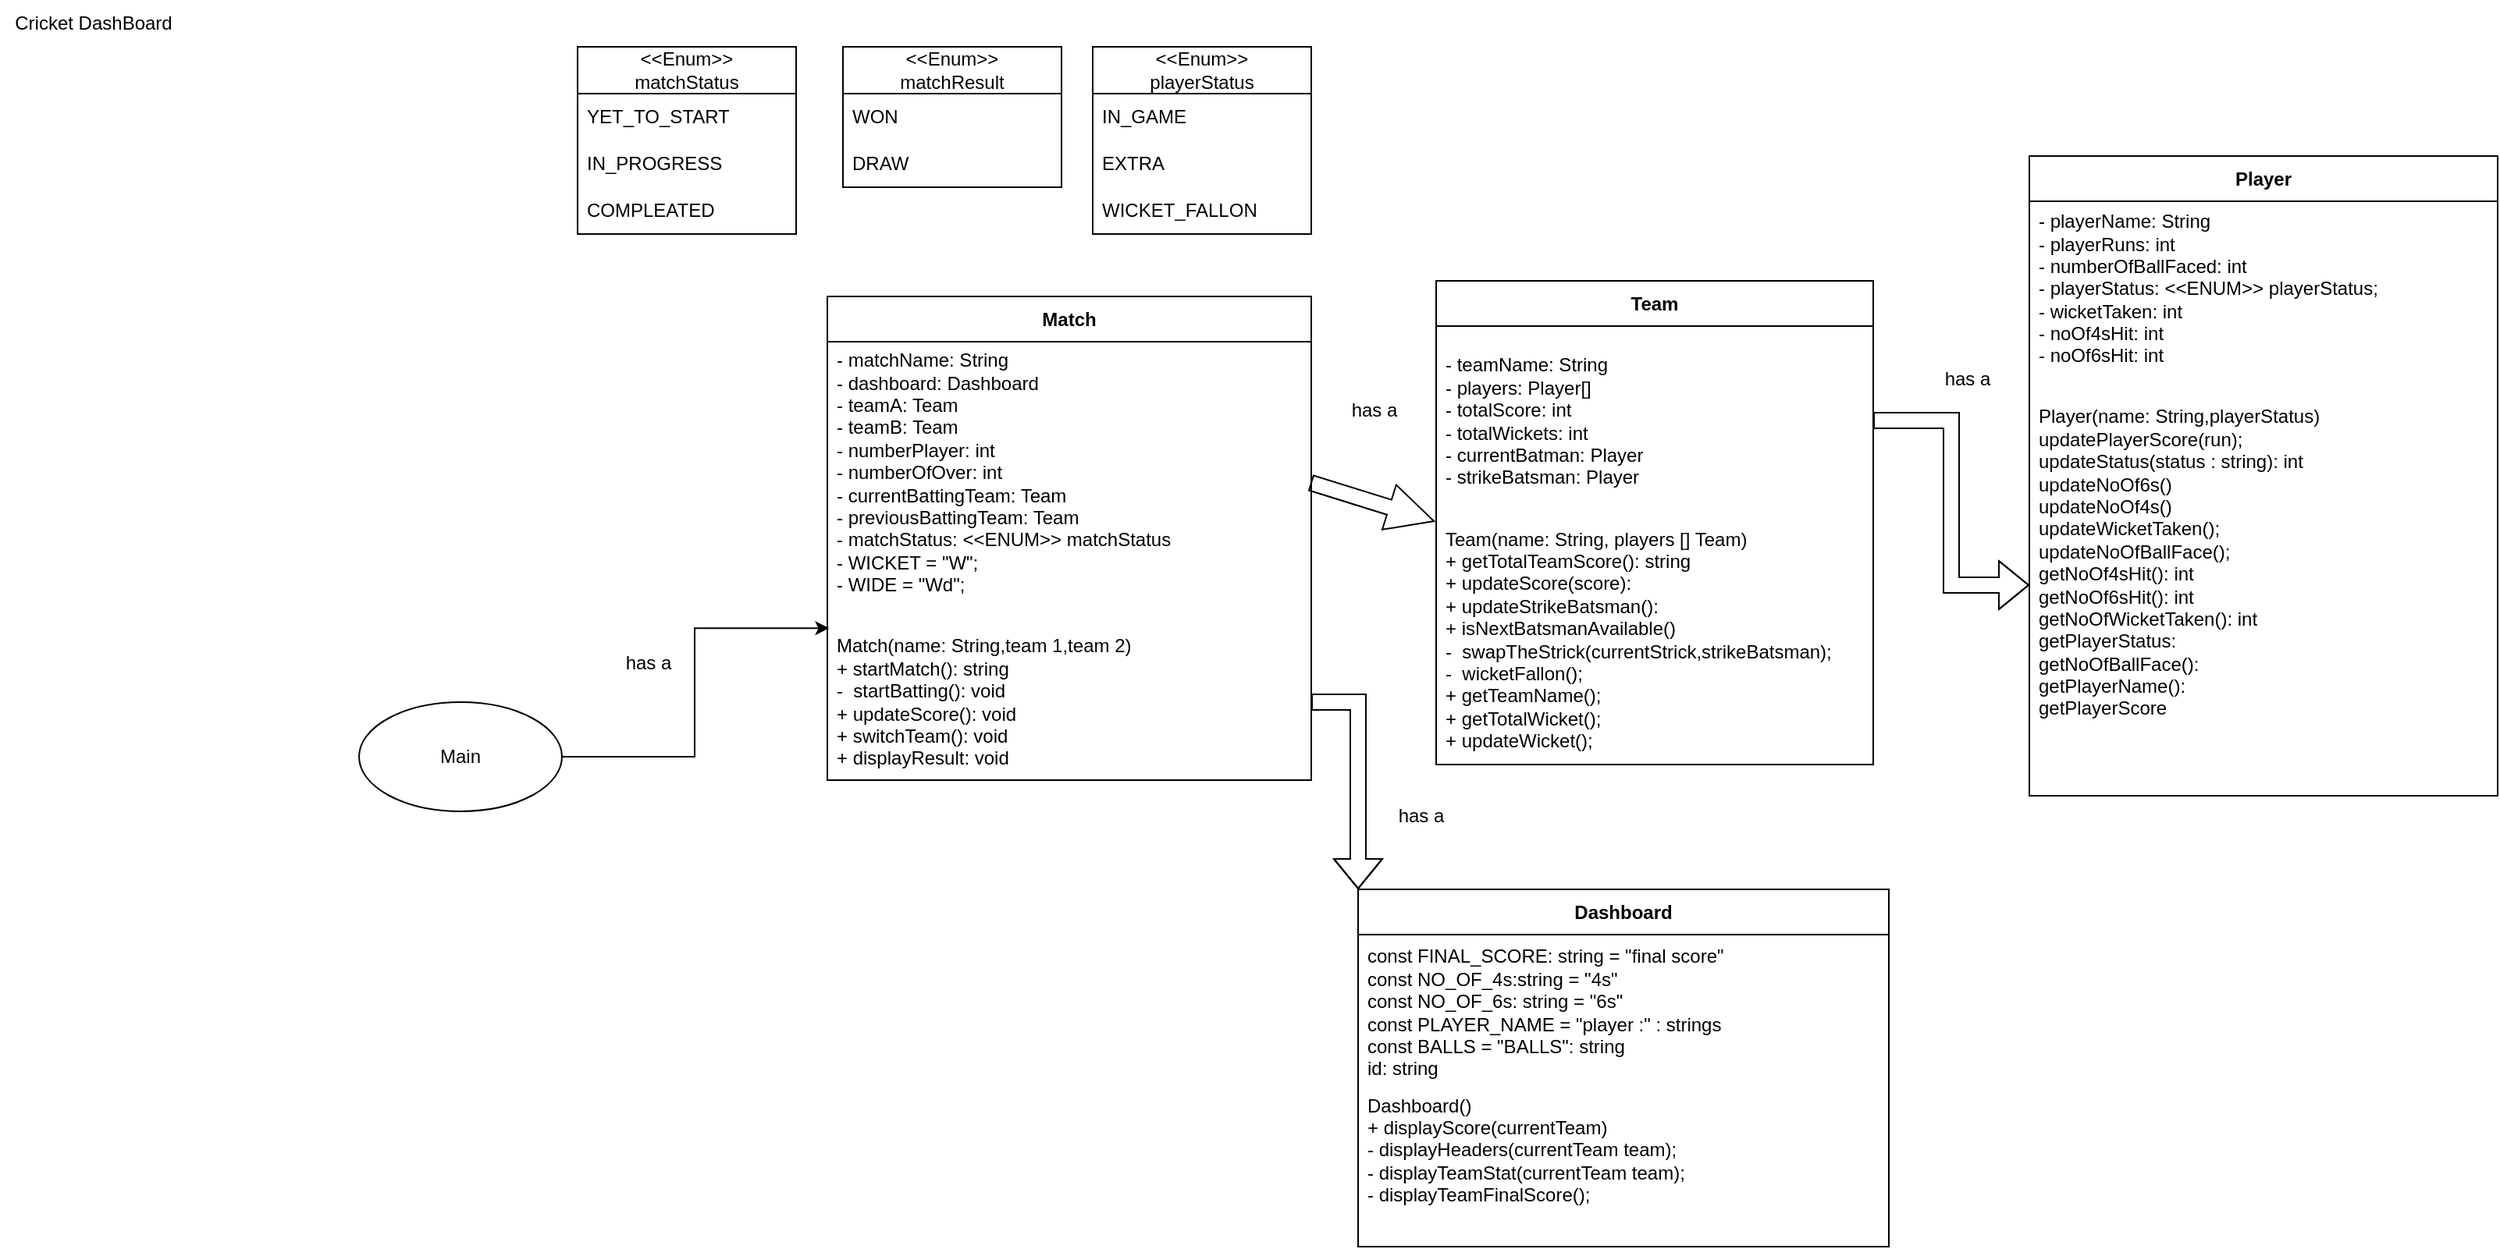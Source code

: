 <mxfile version="23.1.1" type="github">
  <diagram name="Page-1" id="57v3BACR69djvuSTHHto">
    <mxGraphModel dx="1908" dy="1082" grid="1" gridSize="10" guides="1" tooltips="1" connect="1" arrows="1" fold="1" page="1" pageScale="1" pageWidth="850" pageHeight="1100" math="0" shadow="0">
      <root>
        <mxCell id="0" />
        <mxCell id="1" parent="0" />
        <mxCell id="Vpk79EZBwUhoFVZkjS05-1" value="Cricket DashBoard" style="text;html=1;strokeColor=none;fillColor=none;align=center;verticalAlign=middle;whiteSpace=wrap;rounded=0;" parent="1" vertex="1">
          <mxGeometry x="10" y="10" width="120" height="30" as="geometry" />
        </mxCell>
        <mxCell id="Vpk79EZBwUhoFVZkjS05-2" value="&lt;div&gt;&amp;lt;&amp;lt;Enum&amp;gt;&amp;gt;&lt;/div&gt;&lt;div&gt;matchStatus&lt;br&gt;&lt;/div&gt;" style="swimlane;fontStyle=0;childLayout=stackLayout;horizontal=1;startSize=30;horizontalStack=0;resizeParent=1;resizeParentMax=0;resizeLast=0;collapsible=1;marginBottom=0;whiteSpace=wrap;html=1;" parent="1" vertex="1">
          <mxGeometry x="380" y="40" width="140" height="120" as="geometry" />
        </mxCell>
        <mxCell id="Vpk79EZBwUhoFVZkjS05-3" value="YET_TO_START" style="text;strokeColor=none;fillColor=none;align=left;verticalAlign=middle;spacingLeft=4;spacingRight=4;overflow=hidden;points=[[0,0.5],[1,0.5]];portConstraint=eastwest;rotatable=0;whiteSpace=wrap;html=1;" parent="Vpk79EZBwUhoFVZkjS05-2" vertex="1">
          <mxGeometry y="30" width="140" height="30" as="geometry" />
        </mxCell>
        <mxCell id="Vpk79EZBwUhoFVZkjS05-4" value="IN_PROGRESS" style="text;strokeColor=none;fillColor=none;align=left;verticalAlign=middle;spacingLeft=4;spacingRight=4;overflow=hidden;points=[[0,0.5],[1,0.5]];portConstraint=eastwest;rotatable=0;whiteSpace=wrap;html=1;" parent="Vpk79EZBwUhoFVZkjS05-2" vertex="1">
          <mxGeometry y="60" width="140" height="30" as="geometry" />
        </mxCell>
        <mxCell id="Vpk79EZBwUhoFVZkjS05-5" value="COMPLEATED" style="text;strokeColor=none;fillColor=none;align=left;verticalAlign=middle;spacingLeft=4;spacingRight=4;overflow=hidden;points=[[0,0.5],[1,0.5]];portConstraint=eastwest;rotatable=0;whiteSpace=wrap;html=1;" parent="Vpk79EZBwUhoFVZkjS05-2" vertex="1">
          <mxGeometry y="90" width="140" height="30" as="geometry" />
        </mxCell>
        <mxCell id="Vpk79EZBwUhoFVZkjS05-6" value="&lt;div&gt;&amp;lt;&amp;lt;Enum&amp;gt;&amp;gt;&lt;/div&gt;&lt;div&gt;matchResult&lt;br&gt;&lt;/div&gt;" style="swimlane;fontStyle=0;childLayout=stackLayout;horizontal=1;startSize=30;horizontalStack=0;resizeParent=1;resizeParentMax=0;resizeLast=0;collapsible=1;marginBottom=0;whiteSpace=wrap;html=1;" parent="1" vertex="1">
          <mxGeometry x="550" y="40" width="140" height="90" as="geometry" />
        </mxCell>
        <mxCell id="Vpk79EZBwUhoFVZkjS05-7" value="WON" style="text;strokeColor=none;fillColor=none;align=left;verticalAlign=middle;spacingLeft=4;spacingRight=4;overflow=hidden;points=[[0,0.5],[1,0.5]];portConstraint=eastwest;rotatable=0;whiteSpace=wrap;html=1;" parent="Vpk79EZBwUhoFVZkjS05-6" vertex="1">
          <mxGeometry y="30" width="140" height="30" as="geometry" />
        </mxCell>
        <mxCell id="Vpk79EZBwUhoFVZkjS05-8" value="&lt;div&gt;DRAW&lt;/div&gt;" style="text;strokeColor=none;fillColor=none;align=left;verticalAlign=middle;spacingLeft=4;spacingRight=4;overflow=hidden;points=[[0,0.5],[1,0.5]];portConstraint=eastwest;rotatable=0;whiteSpace=wrap;html=1;" parent="Vpk79EZBwUhoFVZkjS05-6" vertex="1">
          <mxGeometry y="60" width="140" height="30" as="geometry" />
        </mxCell>
        <mxCell id="Vpk79EZBwUhoFVZkjS05-11" value="Main" style="ellipse;html=1;whiteSpace=wrap;" parent="1" vertex="1">
          <mxGeometry x="240" y="460" width="130" height="70" as="geometry" />
        </mxCell>
        <mxCell id="Vpk79EZBwUhoFVZkjS05-12" value="Match" style="swimlane;fontStyle=1;align=center;verticalAlign=middle;childLayout=stackLayout;horizontal=1;startSize=29;horizontalStack=0;resizeParent=1;resizeParentMax=0;resizeLast=0;collapsible=0;marginBottom=0;html=1;whiteSpace=wrap;" parent="1" vertex="1">
          <mxGeometry x="540" y="200" width="310" height="310" as="geometry" />
        </mxCell>
        <mxCell id="Vpk79EZBwUhoFVZkjS05-13" value="&lt;div align=&quot;left&quot;&gt;&lt;div&gt;- matchName: String&lt;/div&gt;&lt;div&gt;- dashboard: Dashboard&lt;br&gt;&lt;/div&gt;- teamA: Team&lt;br&gt;- teamB: Team&lt;/div&gt;&lt;div align=&quot;left&quot;&gt;- numberPlayer: int&lt;/div&gt;&lt;div align=&quot;left&quot;&gt;- numberOfOver: int&lt;/div&gt;&lt;div align=&quot;left&quot;&gt;- currentBattingTeam: Team&lt;/div&gt;&lt;div align=&quot;left&quot;&gt;- previousBattingTeam: Team&lt;/div&gt;&lt;div align=&quot;left&quot;&gt;- matchStatus: &amp;lt;&amp;lt;ENUM&amp;gt;&amp;gt; matchStatus &lt;br&gt;&lt;/div&gt;&lt;div align=&quot;left&quot;&gt;- WICKET = &quot;W&quot;;&lt;br&gt;- WIDE = &quot;Wd&quot;;&lt;br&gt;&lt;br&gt;&lt;/div&gt;" style="text;html=1;strokeColor=none;fillColor=none;align=left;verticalAlign=middle;spacingLeft=4;spacingRight=4;overflow=hidden;rotatable=0;points=[[0,0.5],[1,0.5]];portConstraint=eastwest;whiteSpace=wrap;" parent="Vpk79EZBwUhoFVZkjS05-12" vertex="1">
          <mxGeometry y="29" width="310" height="181" as="geometry" />
        </mxCell>
        <mxCell id="Vpk79EZBwUhoFVZkjS05-14" value="&lt;div&gt;Match(name: String,team 1,team 2)&lt;/div&gt;&lt;div&gt;+ startMatch(): string&lt;/div&gt;&lt;div&gt;-&amp;nbsp; startBatting(): void&lt;br&gt;&lt;/div&gt;&lt;div&gt;+ updateScore(): void&lt;/div&gt;&lt;div&gt;+ switchTeam(): void&lt;/div&gt;&lt;div&gt;+ displayResult: void&lt;br&gt;&lt;/div&gt;" style="text;html=1;strokeColor=none;fillColor=none;align=left;verticalAlign=middle;spacingLeft=4;spacingRight=4;overflow=hidden;rotatable=0;points=[[0,0.5],[1,0.5]];portConstraint=eastwest;whiteSpace=wrap;" parent="Vpk79EZBwUhoFVZkjS05-12" vertex="1">
          <mxGeometry y="210" width="310" height="100" as="geometry" />
        </mxCell>
        <mxCell id="Vpk79EZBwUhoFVZkjS05-16" value="Team" style="swimlane;fontStyle=1;align=center;verticalAlign=middle;childLayout=stackLayout;horizontal=1;startSize=29;horizontalStack=0;resizeParent=1;resizeParentMax=0;resizeLast=0;collapsible=0;marginBottom=0;html=1;whiteSpace=wrap;" parent="1" vertex="1">
          <mxGeometry x="930" y="190" width="280" height="310" as="geometry" />
        </mxCell>
        <mxCell id="Vpk79EZBwUhoFVZkjS05-17" value="&lt;div align=&quot;left&quot;&gt;&lt;div&gt;- teamName: String &lt;br&gt;&lt;/div&gt;- players: Player[]&lt;/div&gt;&lt;div align=&quot;left&quot;&gt;- totalScore: int&lt;/div&gt;&lt;div align=&quot;left&quot;&gt;- totalWickets: int&lt;/div&gt;&lt;div align=&quot;left&quot;&gt;- currentBatman: Player&lt;/div&gt;&lt;div align=&quot;left&quot;&gt;- strikeBatsman: Player &lt;br&gt;&lt;/div&gt;" style="text;html=1;strokeColor=none;fillColor=none;align=left;verticalAlign=middle;spacingLeft=4;spacingRight=4;overflow=hidden;rotatable=0;points=[[0,0.5],[1,0.5]];portConstraint=eastwest;whiteSpace=wrap;" parent="Vpk79EZBwUhoFVZkjS05-16" vertex="1">
          <mxGeometry y="29" width="280" height="121" as="geometry" />
        </mxCell>
        <mxCell id="Vpk79EZBwUhoFVZkjS05-18" value="&lt;div&gt;Team(name: String, players [] Team)&lt;/div&gt;&lt;div&gt;+ getTotalTeamScore(): string&lt;br&gt;&lt;/div&gt;&lt;div&gt;+ updateScore(score):&lt;/div&gt;&lt;div&gt;+ updateStrikeBatsman():&lt;/div&gt;&lt;div&gt;+ isNextBatsmanAvailable()&lt;br&gt;&lt;/div&gt;&lt;div&gt;-&amp;nbsp; swapTheStrick(currentStrick,strikeBatsman);&lt;/div&gt;&lt;div&gt;-&amp;nbsp; wicketFallon();&lt;/div&gt;&lt;div&gt;+ getTeamName();&lt;/div&gt;&lt;div&gt;+ getTotalWicket();&lt;/div&gt;&lt;div&gt;+ updateWicket();&lt;br&gt;&lt;/div&gt;" style="text;html=1;strokeColor=none;fillColor=none;align=left;verticalAlign=middle;spacingLeft=4;spacingRight=4;overflow=hidden;rotatable=0;points=[[0,0.5],[1,0.5]];portConstraint=eastwest;whiteSpace=wrap;" parent="Vpk79EZBwUhoFVZkjS05-16" vertex="1">
          <mxGeometry y="150" width="280" height="160" as="geometry" />
        </mxCell>
        <mxCell id="Vpk79EZBwUhoFVZkjS05-20" value="Player" style="swimlane;fontStyle=1;align=center;verticalAlign=middle;childLayout=stackLayout;horizontal=1;startSize=29;horizontalStack=0;resizeParent=1;resizeParentMax=0;resizeLast=0;collapsible=0;marginBottom=0;html=1;whiteSpace=wrap;" parent="1" vertex="1">
          <mxGeometry x="1310" y="110" width="300" height="410" as="geometry" />
        </mxCell>
        <mxCell id="Vpk79EZBwUhoFVZkjS05-21" value="&lt;div align=&quot;left&quot;&gt;&lt;div&gt;- playerName: String &lt;br&gt;&lt;/div&gt;- playerRuns: int&lt;/div&gt;&lt;div align=&quot;left&quot;&gt;- numberOfBallFaced: int&lt;br&gt;&lt;/div&gt;&lt;div align=&quot;left&quot;&gt;- playerStatus: &amp;lt;&amp;lt;ENUM&amp;gt;&amp;gt; playerStatus;&lt;/div&gt;&lt;div align=&quot;left&quot;&gt;- wicketTaken: int&lt;/div&gt;&lt;div align=&quot;left&quot;&gt;- noOf4sHit: int&lt;/div&gt;&lt;div align=&quot;left&quot;&gt;- noOf6sHit: int&lt;br&gt;&lt;/div&gt;" style="text;html=1;strokeColor=none;fillColor=none;align=left;verticalAlign=middle;spacingLeft=4;spacingRight=4;overflow=hidden;rotatable=0;points=[[0,0.5],[1,0.5]];portConstraint=eastwest;whiteSpace=wrap;" parent="Vpk79EZBwUhoFVZkjS05-20" vertex="1">
          <mxGeometry y="29" width="300" height="111" as="geometry" />
        </mxCell>
        <mxCell id="Vpk79EZBwUhoFVZkjS05-22" value="&lt;div&gt;Player(name: String,playerStatus)&lt;/div&gt;&lt;div&gt;updatePlayerScore(run);&lt;/div&gt;&lt;div&gt;updateStatus(status : string): int&lt;/div&gt;&lt;div&gt;updateNoOf6s()&lt;/div&gt;&lt;div&gt;updateNoOf4s()&lt;/div&gt;&lt;div&gt;updateWicketTaken();&lt;/div&gt;&lt;div&gt;updateNoOfBallFace();&lt;br&gt;&lt;/div&gt;&lt;div&gt;getNoOf4sHit(): int&lt;br&gt;&lt;/div&gt;&lt;div&gt;getNoOf6sHit(): int&lt;br&gt;&lt;/div&gt;&lt;div&gt;getNoOfWicketTaken(): int&lt;/div&gt;&lt;div&gt;getPlayerStatus:&lt;/div&gt;&lt;div&gt;getNoOfBallFace():&lt;/div&gt;&lt;div&gt;getPlayerName():&lt;/div&gt;&lt;div&gt;getPlayerScore&lt;br&gt;&lt;/div&gt;&lt;div&gt;&lt;br&gt;&lt;/div&gt;&lt;div&gt;&lt;br&gt;&lt;/div&gt;" style="text;html=1;strokeColor=none;fillColor=none;align=left;verticalAlign=middle;spacingLeft=4;spacingRight=4;overflow=hidden;rotatable=0;points=[[0,0.5],[1,0.5]];portConstraint=eastwest;whiteSpace=wrap;" parent="Vpk79EZBwUhoFVZkjS05-20" vertex="1">
          <mxGeometry y="140" width="300" height="270" as="geometry" />
        </mxCell>
        <mxCell id="Vpk79EZBwUhoFVZkjS05-23" value="&lt;div&gt;&amp;lt;&amp;lt;Enum&amp;gt;&amp;gt;&lt;/div&gt;&lt;div&gt;playerStatus&lt;br&gt;&lt;/div&gt;" style="swimlane;fontStyle=0;childLayout=stackLayout;horizontal=1;startSize=30;horizontalStack=0;resizeParent=1;resizeParentMax=0;resizeLast=0;collapsible=1;marginBottom=0;whiteSpace=wrap;html=1;" parent="1" vertex="1">
          <mxGeometry x="710" y="40" width="140" height="120" as="geometry" />
        </mxCell>
        <mxCell id="Vpk79EZBwUhoFVZkjS05-24" value="IN_GAME" style="text;strokeColor=none;fillColor=none;align=left;verticalAlign=middle;spacingLeft=4;spacingRight=4;overflow=hidden;points=[[0,0.5],[1,0.5]];portConstraint=eastwest;rotatable=0;whiteSpace=wrap;html=1;" parent="Vpk79EZBwUhoFVZkjS05-23" vertex="1">
          <mxGeometry y="30" width="140" height="30" as="geometry" />
        </mxCell>
        <mxCell id="Vpk79EZBwUhoFVZkjS05-25" value="EXTRA" style="text;strokeColor=none;fillColor=none;align=left;verticalAlign=middle;spacingLeft=4;spacingRight=4;overflow=hidden;points=[[0,0.5],[1,0.5]];portConstraint=eastwest;rotatable=0;whiteSpace=wrap;html=1;" parent="Vpk79EZBwUhoFVZkjS05-23" vertex="1">
          <mxGeometry y="60" width="140" height="30" as="geometry" />
        </mxCell>
        <mxCell id="Vpk79EZBwUhoFVZkjS05-32" value="WICKET_FALLON" style="text;strokeColor=none;fillColor=none;align=left;verticalAlign=middle;spacingLeft=4;spacingRight=4;overflow=hidden;points=[[0,0.5],[1,0.5]];portConstraint=eastwest;rotatable=0;whiteSpace=wrap;html=1;" parent="Vpk79EZBwUhoFVZkjS05-23" vertex="1">
          <mxGeometry y="90" width="140" height="30" as="geometry" />
        </mxCell>
        <mxCell id="Vpk79EZBwUhoFVZkjS05-26" value="Dashboard" style="swimlane;fontStyle=1;align=center;verticalAlign=middle;childLayout=stackLayout;horizontal=1;startSize=29;horizontalStack=0;resizeParent=1;resizeParentMax=0;resizeLast=0;collapsible=0;marginBottom=0;html=1;whiteSpace=wrap;" parent="1" vertex="1">
          <mxGeometry x="880" y="580" width="340" height="229" as="geometry" />
        </mxCell>
        <mxCell id="Vpk79EZBwUhoFVZkjS05-28" value="&lt;div&gt;const FINAL_SCORE: string = &quot;final score&quot;&lt;br&gt;&lt;/div&gt;&lt;div&gt;const NO_OF_4s:string = &quot;4s&quot;&lt;/div&gt;&lt;div&gt;const NO_OF_6s: string = &quot;6s&quot;&lt;/div&gt;&lt;div&gt;const PLAYER_NAME = &quot;player :&quot; : strings&lt;/div&gt;&lt;div&gt;const BALLS = &quot;BALLS&quot;: string&lt;/div&gt;&lt;div&gt;id: string&lt;br&gt;&lt;/div&gt;" style="text;html=1;strokeColor=none;fillColor=none;align=left;verticalAlign=middle;spacingLeft=4;spacingRight=4;overflow=hidden;rotatable=0;points=[[0,0.5],[1,0.5]];portConstraint=eastwest;whiteSpace=wrap;" parent="Vpk79EZBwUhoFVZkjS05-26" vertex="1">
          <mxGeometry y="29" width="340" height="100" as="geometry" />
        </mxCell>
        <mxCell id="Vpk79EZBwUhoFVZkjS05-30" value="&lt;div&gt;Dashboard()&lt;/div&gt;&lt;div&gt;+ displayScore(currentTeam)&lt;/div&gt;&lt;div&gt;- displayHeaders(currentTeam team);&lt;/div&gt;&lt;div&gt;- displayTeamStat(currentTeam team);&lt;/div&gt;&lt;div&gt;- displayTeamFinalScore();&lt;br&gt;&lt;/div&gt;&lt;div&gt;&lt;br&gt;&lt;/div&gt;&lt;div&gt;&lt;br&gt;&lt;/div&gt;" style="text;html=1;strokeColor=none;fillColor=none;align=left;verticalAlign=middle;spacingLeft=4;spacingRight=4;overflow=hidden;rotatable=0;points=[[0,0.5],[1,0.5]];portConstraint=eastwest;whiteSpace=wrap;" parent="Vpk79EZBwUhoFVZkjS05-26" vertex="1">
          <mxGeometry y="129" width="340" height="100" as="geometry" />
        </mxCell>
        <mxCell id="frGnpFfimCI6W40b5ZP9-1" style="edgeStyle=orthogonalEdgeStyle;rounded=0;orthogonalLoop=1;jettySize=auto;html=1;exitX=1;exitY=0.5;exitDx=0;exitDy=0;entryX=0.004;entryY=0.026;entryDx=0;entryDy=0;entryPerimeter=0;" edge="1" parent="1" source="Vpk79EZBwUhoFVZkjS05-11" target="Vpk79EZBwUhoFVZkjS05-14">
          <mxGeometry relative="1" as="geometry" />
        </mxCell>
        <mxCell id="frGnpFfimCI6W40b5ZP9-3" value="has a" style="text;html=1;align=center;verticalAlign=middle;resizable=0;points=[];autosize=1;strokeColor=none;fillColor=none;" vertex="1" parent="1">
          <mxGeometry x="400" y="420" width="50" height="30" as="geometry" />
        </mxCell>
        <mxCell id="frGnpFfimCI6W40b5ZP9-4" style="edgeStyle=orthogonalEdgeStyle;rounded=0;orthogonalLoop=1;jettySize=auto;html=1;exitX=1;exitY=0.5;exitDx=0;exitDy=0;entryX=-0.005;entryY=0.025;entryDx=0;entryDy=0;entryPerimeter=0;shape=arrow;" edge="1" parent="1" source="Vpk79EZBwUhoFVZkjS05-13" target="Vpk79EZBwUhoFVZkjS05-18">
          <mxGeometry relative="1" as="geometry" />
        </mxCell>
        <mxCell id="frGnpFfimCI6W40b5ZP9-5" value="has a" style="text;html=1;align=center;verticalAlign=middle;resizable=0;points=[];autosize=1;strokeColor=none;fillColor=none;" vertex="1" parent="1">
          <mxGeometry x="865" y="258" width="50" height="30" as="geometry" />
        </mxCell>
        <mxCell id="frGnpFfimCI6W40b5ZP9-6" value="" style="edgeStyle=orthogonalEdgeStyle;rounded=0;orthogonalLoop=1;jettySize=auto;html=1;shape=flexArrow;" edge="1" parent="1" source="Vpk79EZBwUhoFVZkjS05-17" target="Vpk79EZBwUhoFVZkjS05-22">
          <mxGeometry relative="1" as="geometry" />
        </mxCell>
        <mxCell id="frGnpFfimCI6W40b5ZP9-7" value="has a" style="text;html=1;align=center;verticalAlign=middle;resizable=0;points=[];autosize=1;strokeColor=none;fillColor=none;" vertex="1" parent="1">
          <mxGeometry x="1245" y="238" width="50" height="30" as="geometry" />
        </mxCell>
        <mxCell id="frGnpFfimCI6W40b5ZP9-8" value="" style="edgeStyle=orthogonalEdgeStyle;rounded=0;orthogonalLoop=1;jettySize=auto;html=1;entryX=0;entryY=0;entryDx=0;entryDy=0;shape=flexArrow;" edge="1" parent="1" source="Vpk79EZBwUhoFVZkjS05-14" target="Vpk79EZBwUhoFVZkjS05-26">
          <mxGeometry relative="1" as="geometry" />
        </mxCell>
        <mxCell id="frGnpFfimCI6W40b5ZP9-9" value="&lt;div&gt;has a&lt;/div&gt;" style="text;html=1;align=center;verticalAlign=middle;resizable=0;points=[];autosize=1;strokeColor=none;fillColor=none;" vertex="1" parent="1">
          <mxGeometry x="895" y="518" width="50" height="30" as="geometry" />
        </mxCell>
      </root>
    </mxGraphModel>
  </diagram>
</mxfile>
